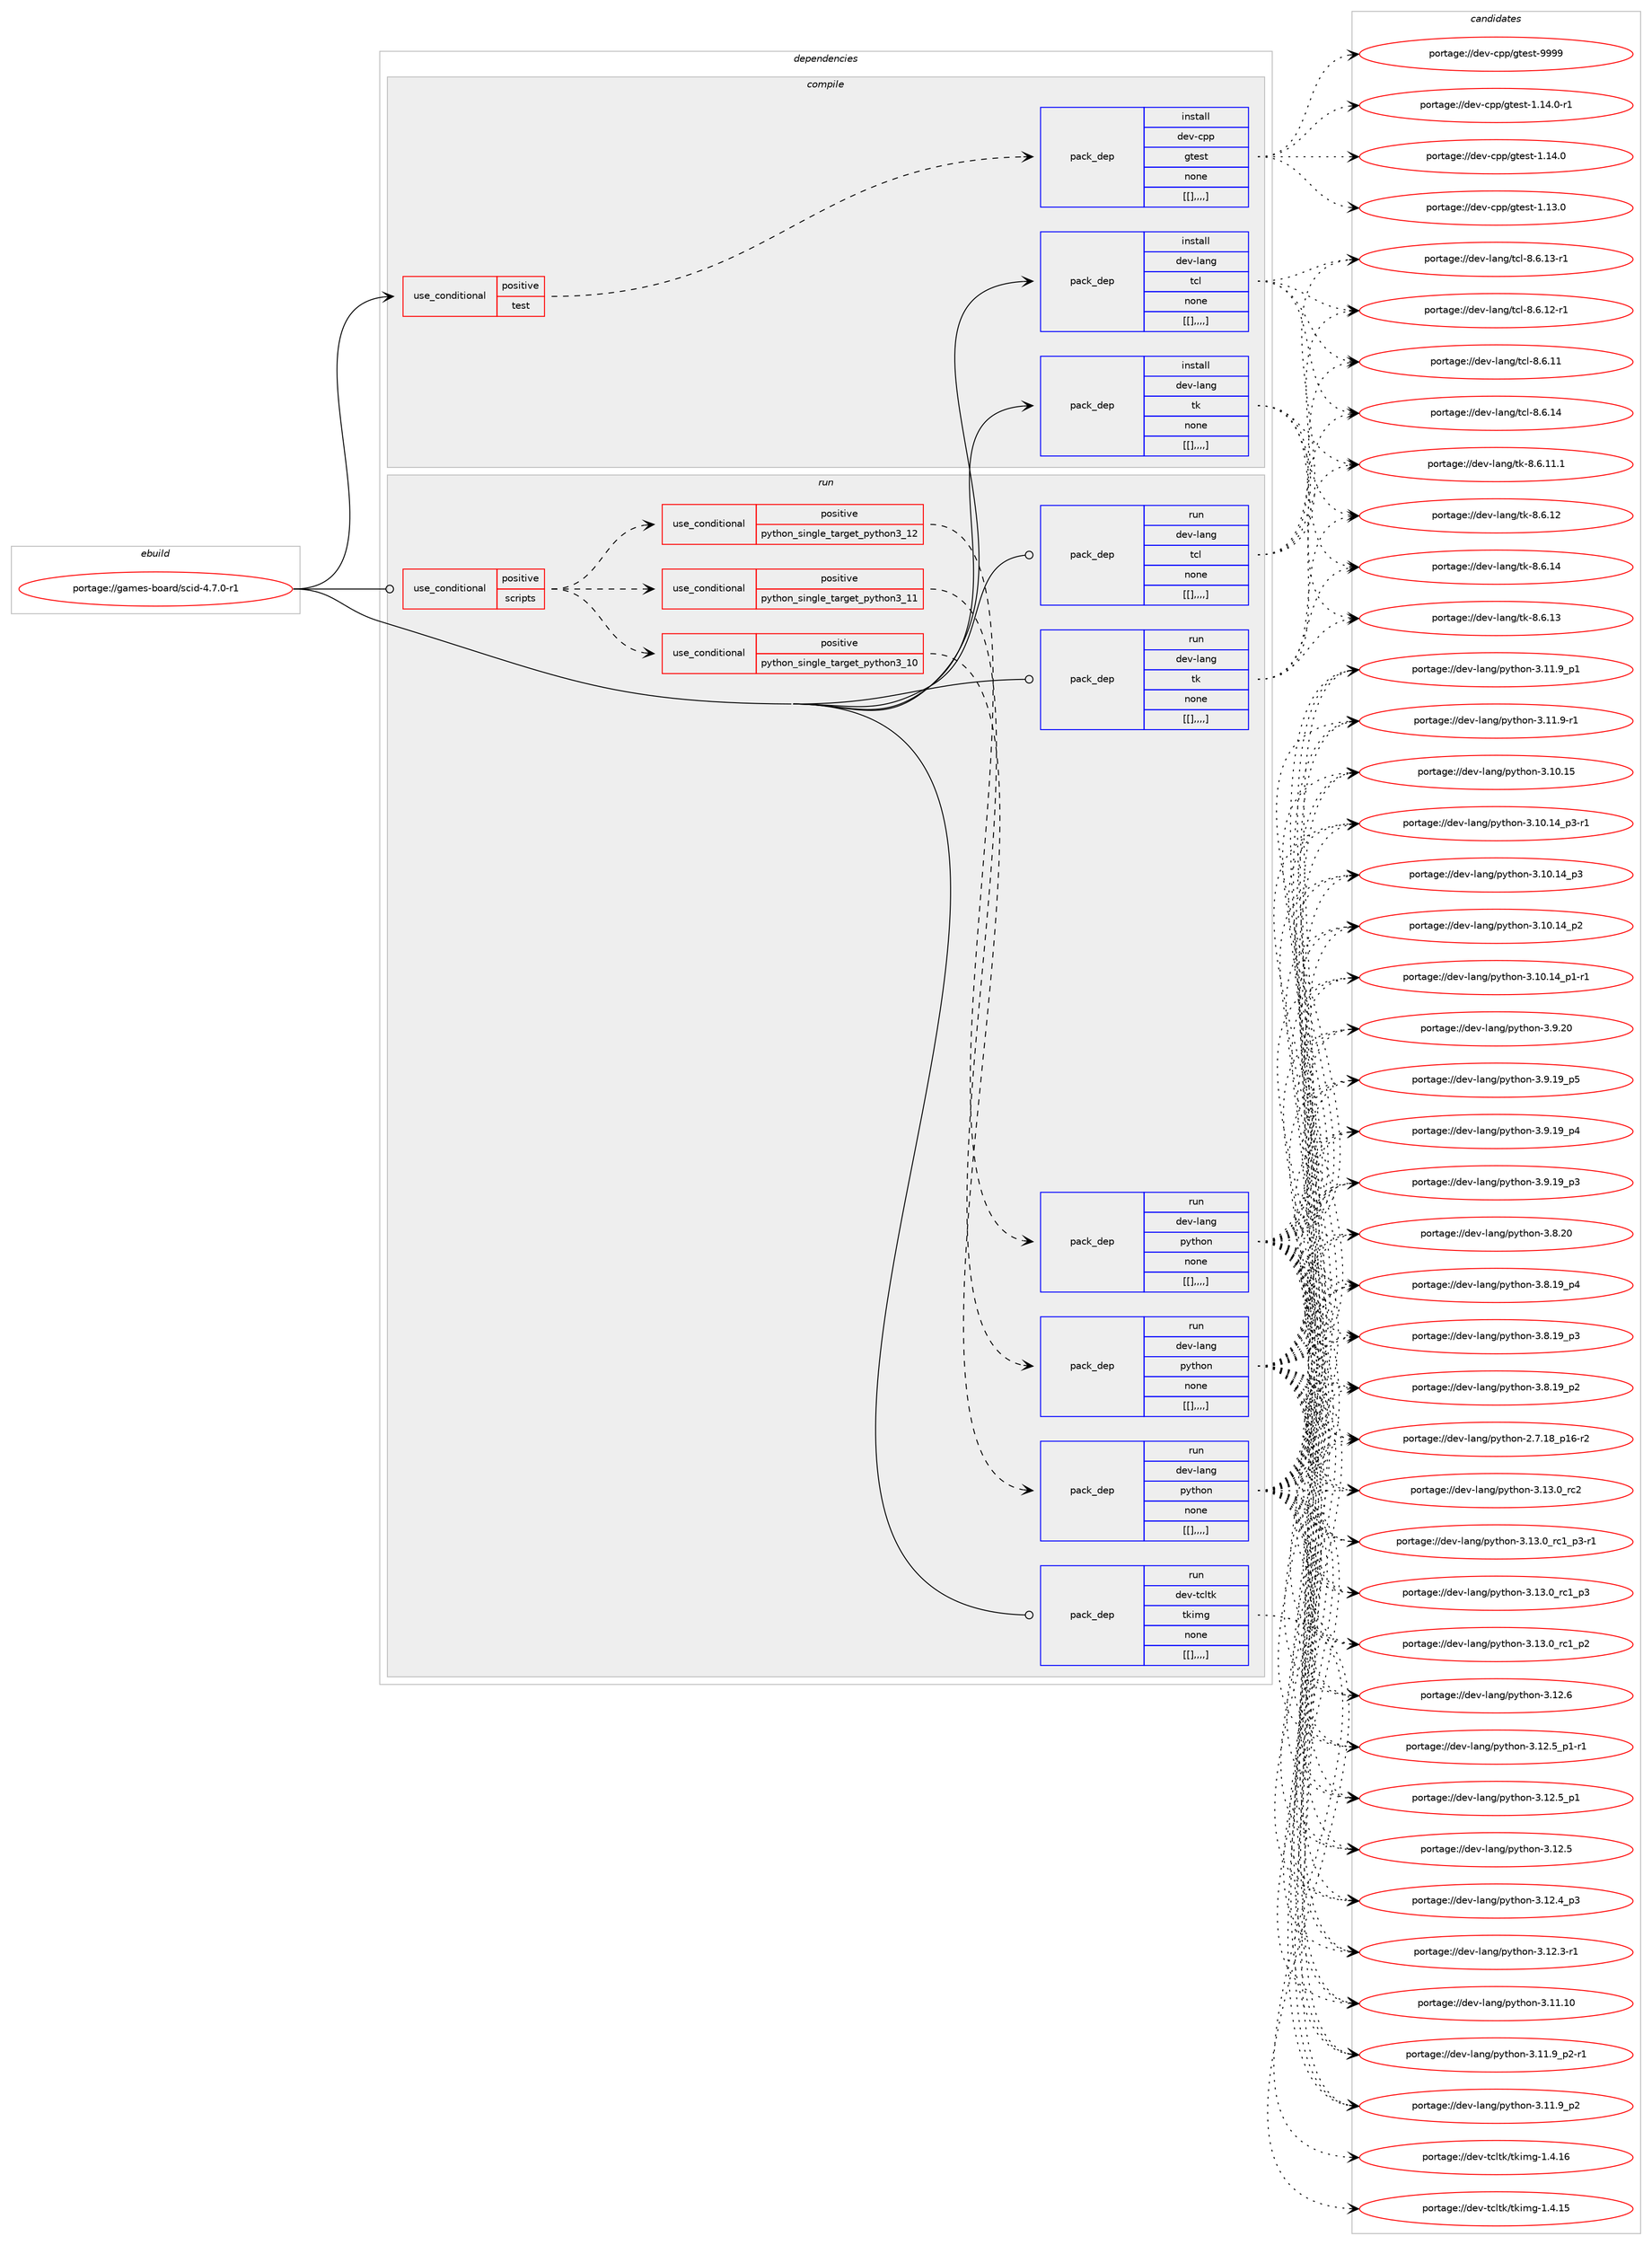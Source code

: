digraph prolog {

# *************
# Graph options
# *************

newrank=true;
concentrate=true;
compound=true;
graph [rankdir=LR,fontname=Helvetica,fontsize=10,ranksep=1.5];#, ranksep=2.5, nodesep=0.2];
edge  [arrowhead=vee];
node  [fontname=Helvetica,fontsize=10];

# **********
# The ebuild
# **********

subgraph cluster_leftcol {
color=gray;
label=<<i>ebuild</i>>;
id [label="portage://games-board/scid-4.7.0-r1", color=red, width=4, href="../games-board/scid-4.7.0-r1.svg"];
}

# ****************
# The dependencies
# ****************

subgraph cluster_midcol {
color=gray;
label=<<i>dependencies</i>>;
subgraph cluster_compile {
fillcolor="#eeeeee";
style=filled;
label=<<i>compile</i>>;
subgraph cond64891 {
dependency230070 [label=<<TABLE BORDER="0" CELLBORDER="1" CELLSPACING="0" CELLPADDING="4"><TR><TD ROWSPAN="3" CELLPADDING="10">use_conditional</TD></TR><TR><TD>positive</TD></TR><TR><TD>test</TD></TR></TABLE>>, shape=none, color=red];
subgraph pack163707 {
dependency230071 [label=<<TABLE BORDER="0" CELLBORDER="1" CELLSPACING="0" CELLPADDING="4" WIDTH="220"><TR><TD ROWSPAN="6" CELLPADDING="30">pack_dep</TD></TR><TR><TD WIDTH="110">install</TD></TR><TR><TD>dev-cpp</TD></TR><TR><TD>gtest</TD></TR><TR><TD>none</TD></TR><TR><TD>[[],,,,]</TD></TR></TABLE>>, shape=none, color=blue];
}
dependency230070:e -> dependency230071:w [weight=20,style="dashed",arrowhead="vee"];
}
id:e -> dependency230070:w [weight=20,style="solid",arrowhead="vee"];
subgraph pack163708 {
dependency230072 [label=<<TABLE BORDER="0" CELLBORDER="1" CELLSPACING="0" CELLPADDING="4" WIDTH="220"><TR><TD ROWSPAN="6" CELLPADDING="30">pack_dep</TD></TR><TR><TD WIDTH="110">install</TD></TR><TR><TD>dev-lang</TD></TR><TR><TD>tcl</TD></TR><TR><TD>none</TD></TR><TR><TD>[[],,,,]</TD></TR></TABLE>>, shape=none, color=blue];
}
id:e -> dependency230072:w [weight=20,style="solid",arrowhead="vee"];
subgraph pack163709 {
dependency230073 [label=<<TABLE BORDER="0" CELLBORDER="1" CELLSPACING="0" CELLPADDING="4" WIDTH="220"><TR><TD ROWSPAN="6" CELLPADDING="30">pack_dep</TD></TR><TR><TD WIDTH="110">install</TD></TR><TR><TD>dev-lang</TD></TR><TR><TD>tk</TD></TR><TR><TD>none</TD></TR><TR><TD>[[],,,,]</TD></TR></TABLE>>, shape=none, color=blue];
}
id:e -> dependency230073:w [weight=20,style="solid",arrowhead="vee"];
}
subgraph cluster_compileandrun {
fillcolor="#eeeeee";
style=filled;
label=<<i>compile and run</i>>;
}
subgraph cluster_run {
fillcolor="#eeeeee";
style=filled;
label=<<i>run</i>>;
subgraph cond64892 {
dependency230074 [label=<<TABLE BORDER="0" CELLBORDER="1" CELLSPACING="0" CELLPADDING="4"><TR><TD ROWSPAN="3" CELLPADDING="10">use_conditional</TD></TR><TR><TD>positive</TD></TR><TR><TD>scripts</TD></TR></TABLE>>, shape=none, color=red];
subgraph cond64893 {
dependency230075 [label=<<TABLE BORDER="0" CELLBORDER="1" CELLSPACING="0" CELLPADDING="4"><TR><TD ROWSPAN="3" CELLPADDING="10">use_conditional</TD></TR><TR><TD>positive</TD></TR><TR><TD>python_single_target_python3_10</TD></TR></TABLE>>, shape=none, color=red];
subgraph pack163710 {
dependency230076 [label=<<TABLE BORDER="0" CELLBORDER="1" CELLSPACING="0" CELLPADDING="4" WIDTH="220"><TR><TD ROWSPAN="6" CELLPADDING="30">pack_dep</TD></TR><TR><TD WIDTH="110">run</TD></TR><TR><TD>dev-lang</TD></TR><TR><TD>python</TD></TR><TR><TD>none</TD></TR><TR><TD>[[],,,,]</TD></TR></TABLE>>, shape=none, color=blue];
}
dependency230075:e -> dependency230076:w [weight=20,style="dashed",arrowhead="vee"];
}
dependency230074:e -> dependency230075:w [weight=20,style="dashed",arrowhead="vee"];
subgraph cond64894 {
dependency230077 [label=<<TABLE BORDER="0" CELLBORDER="1" CELLSPACING="0" CELLPADDING="4"><TR><TD ROWSPAN="3" CELLPADDING="10">use_conditional</TD></TR><TR><TD>positive</TD></TR><TR><TD>python_single_target_python3_11</TD></TR></TABLE>>, shape=none, color=red];
subgraph pack163711 {
dependency230078 [label=<<TABLE BORDER="0" CELLBORDER="1" CELLSPACING="0" CELLPADDING="4" WIDTH="220"><TR><TD ROWSPAN="6" CELLPADDING="30">pack_dep</TD></TR><TR><TD WIDTH="110">run</TD></TR><TR><TD>dev-lang</TD></TR><TR><TD>python</TD></TR><TR><TD>none</TD></TR><TR><TD>[[],,,,]</TD></TR></TABLE>>, shape=none, color=blue];
}
dependency230077:e -> dependency230078:w [weight=20,style="dashed",arrowhead="vee"];
}
dependency230074:e -> dependency230077:w [weight=20,style="dashed",arrowhead="vee"];
subgraph cond64895 {
dependency230079 [label=<<TABLE BORDER="0" CELLBORDER="1" CELLSPACING="0" CELLPADDING="4"><TR><TD ROWSPAN="3" CELLPADDING="10">use_conditional</TD></TR><TR><TD>positive</TD></TR><TR><TD>python_single_target_python3_12</TD></TR></TABLE>>, shape=none, color=red];
subgraph pack163712 {
dependency230080 [label=<<TABLE BORDER="0" CELLBORDER="1" CELLSPACING="0" CELLPADDING="4" WIDTH="220"><TR><TD ROWSPAN="6" CELLPADDING="30">pack_dep</TD></TR><TR><TD WIDTH="110">run</TD></TR><TR><TD>dev-lang</TD></TR><TR><TD>python</TD></TR><TR><TD>none</TD></TR><TR><TD>[[],,,,]</TD></TR></TABLE>>, shape=none, color=blue];
}
dependency230079:e -> dependency230080:w [weight=20,style="dashed",arrowhead="vee"];
}
dependency230074:e -> dependency230079:w [weight=20,style="dashed",arrowhead="vee"];
}
id:e -> dependency230074:w [weight=20,style="solid",arrowhead="odot"];
subgraph pack163713 {
dependency230081 [label=<<TABLE BORDER="0" CELLBORDER="1" CELLSPACING="0" CELLPADDING="4" WIDTH="220"><TR><TD ROWSPAN="6" CELLPADDING="30">pack_dep</TD></TR><TR><TD WIDTH="110">run</TD></TR><TR><TD>dev-lang</TD></TR><TR><TD>tcl</TD></TR><TR><TD>none</TD></TR><TR><TD>[[],,,,]</TD></TR></TABLE>>, shape=none, color=blue];
}
id:e -> dependency230081:w [weight=20,style="solid",arrowhead="odot"];
subgraph pack163714 {
dependency230082 [label=<<TABLE BORDER="0" CELLBORDER="1" CELLSPACING="0" CELLPADDING="4" WIDTH="220"><TR><TD ROWSPAN="6" CELLPADDING="30">pack_dep</TD></TR><TR><TD WIDTH="110">run</TD></TR><TR><TD>dev-lang</TD></TR><TR><TD>tk</TD></TR><TR><TD>none</TD></TR><TR><TD>[[],,,,]</TD></TR></TABLE>>, shape=none, color=blue];
}
id:e -> dependency230082:w [weight=20,style="solid",arrowhead="odot"];
subgraph pack163715 {
dependency230083 [label=<<TABLE BORDER="0" CELLBORDER="1" CELLSPACING="0" CELLPADDING="4" WIDTH="220"><TR><TD ROWSPAN="6" CELLPADDING="30">pack_dep</TD></TR><TR><TD WIDTH="110">run</TD></TR><TR><TD>dev-tcltk</TD></TR><TR><TD>tkimg</TD></TR><TR><TD>none</TD></TR><TR><TD>[[],,,,]</TD></TR></TABLE>>, shape=none, color=blue];
}
id:e -> dependency230083:w [weight=20,style="solid",arrowhead="odot"];
}
}

# **************
# The candidates
# **************

subgraph cluster_choices {
rank=same;
color=gray;
label=<<i>candidates</i>>;

subgraph choice163707 {
color=black;
nodesep=1;
choice1001011184599112112471031161011151164557575757 [label="portage://dev-cpp/gtest-9999", color=red, width=4,href="../dev-cpp/gtest-9999.svg"];
choice100101118459911211247103116101115116454946495246484511449 [label="portage://dev-cpp/gtest-1.14.0-r1", color=red, width=4,href="../dev-cpp/gtest-1.14.0-r1.svg"];
choice10010111845991121124710311610111511645494649524648 [label="portage://dev-cpp/gtest-1.14.0", color=red, width=4,href="../dev-cpp/gtest-1.14.0.svg"];
choice10010111845991121124710311610111511645494649514648 [label="portage://dev-cpp/gtest-1.13.0", color=red, width=4,href="../dev-cpp/gtest-1.13.0.svg"];
dependency230071:e -> choice1001011184599112112471031161011151164557575757:w [style=dotted,weight="100"];
dependency230071:e -> choice100101118459911211247103116101115116454946495246484511449:w [style=dotted,weight="100"];
dependency230071:e -> choice10010111845991121124710311610111511645494649524648:w [style=dotted,weight="100"];
dependency230071:e -> choice10010111845991121124710311610111511645494649514648:w [style=dotted,weight="100"];
}
subgraph choice163708 {
color=black;
nodesep=1;
choice1001011184510897110103471169910845564654464952 [label="portage://dev-lang/tcl-8.6.14", color=red, width=4,href="../dev-lang/tcl-8.6.14.svg"];
choice10010111845108971101034711699108455646544649514511449 [label="portage://dev-lang/tcl-8.6.13-r1", color=red, width=4,href="../dev-lang/tcl-8.6.13-r1.svg"];
choice10010111845108971101034711699108455646544649504511449 [label="portage://dev-lang/tcl-8.6.12-r1", color=red, width=4,href="../dev-lang/tcl-8.6.12-r1.svg"];
choice1001011184510897110103471169910845564654464949 [label="portage://dev-lang/tcl-8.6.11", color=red, width=4,href="../dev-lang/tcl-8.6.11.svg"];
dependency230072:e -> choice1001011184510897110103471169910845564654464952:w [style=dotted,weight="100"];
dependency230072:e -> choice10010111845108971101034711699108455646544649514511449:w [style=dotted,weight="100"];
dependency230072:e -> choice10010111845108971101034711699108455646544649504511449:w [style=dotted,weight="100"];
dependency230072:e -> choice1001011184510897110103471169910845564654464949:w [style=dotted,weight="100"];
}
subgraph choice163709 {
color=black;
nodesep=1;
choice10010111845108971101034711610745564654464952 [label="portage://dev-lang/tk-8.6.14", color=red, width=4,href="../dev-lang/tk-8.6.14.svg"];
choice10010111845108971101034711610745564654464951 [label="portage://dev-lang/tk-8.6.13", color=red, width=4,href="../dev-lang/tk-8.6.13.svg"];
choice10010111845108971101034711610745564654464950 [label="portage://dev-lang/tk-8.6.12", color=red, width=4,href="../dev-lang/tk-8.6.12.svg"];
choice100101118451089711010347116107455646544649494649 [label="portage://dev-lang/tk-8.6.11.1", color=red, width=4,href="../dev-lang/tk-8.6.11.1.svg"];
dependency230073:e -> choice10010111845108971101034711610745564654464952:w [style=dotted,weight="100"];
dependency230073:e -> choice10010111845108971101034711610745564654464951:w [style=dotted,weight="100"];
dependency230073:e -> choice10010111845108971101034711610745564654464950:w [style=dotted,weight="100"];
dependency230073:e -> choice100101118451089711010347116107455646544649494649:w [style=dotted,weight="100"];
}
subgraph choice163710 {
color=black;
nodesep=1;
choice10010111845108971101034711212111610411111045514649514648951149950 [label="portage://dev-lang/python-3.13.0_rc2", color=red, width=4,href="../dev-lang/python-3.13.0_rc2.svg"];
choice1001011184510897110103471121211161041111104551464951464895114994995112514511449 [label="portage://dev-lang/python-3.13.0_rc1_p3-r1", color=red, width=4,href="../dev-lang/python-3.13.0_rc1_p3-r1.svg"];
choice100101118451089711010347112121116104111110455146495146489511499499511251 [label="portage://dev-lang/python-3.13.0_rc1_p3", color=red, width=4,href="../dev-lang/python-3.13.0_rc1_p3.svg"];
choice100101118451089711010347112121116104111110455146495146489511499499511250 [label="portage://dev-lang/python-3.13.0_rc1_p2", color=red, width=4,href="../dev-lang/python-3.13.0_rc1_p2.svg"];
choice10010111845108971101034711212111610411111045514649504654 [label="portage://dev-lang/python-3.12.6", color=red, width=4,href="../dev-lang/python-3.12.6.svg"];
choice1001011184510897110103471121211161041111104551464950465395112494511449 [label="portage://dev-lang/python-3.12.5_p1-r1", color=red, width=4,href="../dev-lang/python-3.12.5_p1-r1.svg"];
choice100101118451089711010347112121116104111110455146495046539511249 [label="portage://dev-lang/python-3.12.5_p1", color=red, width=4,href="../dev-lang/python-3.12.5_p1.svg"];
choice10010111845108971101034711212111610411111045514649504653 [label="portage://dev-lang/python-3.12.5", color=red, width=4,href="../dev-lang/python-3.12.5.svg"];
choice100101118451089711010347112121116104111110455146495046529511251 [label="portage://dev-lang/python-3.12.4_p3", color=red, width=4,href="../dev-lang/python-3.12.4_p3.svg"];
choice100101118451089711010347112121116104111110455146495046514511449 [label="portage://dev-lang/python-3.12.3-r1", color=red, width=4,href="../dev-lang/python-3.12.3-r1.svg"];
choice1001011184510897110103471121211161041111104551464949464948 [label="portage://dev-lang/python-3.11.10", color=red, width=4,href="../dev-lang/python-3.11.10.svg"];
choice1001011184510897110103471121211161041111104551464949465795112504511449 [label="portage://dev-lang/python-3.11.9_p2-r1", color=red, width=4,href="../dev-lang/python-3.11.9_p2-r1.svg"];
choice100101118451089711010347112121116104111110455146494946579511250 [label="portage://dev-lang/python-3.11.9_p2", color=red, width=4,href="../dev-lang/python-3.11.9_p2.svg"];
choice100101118451089711010347112121116104111110455146494946579511249 [label="portage://dev-lang/python-3.11.9_p1", color=red, width=4,href="../dev-lang/python-3.11.9_p1.svg"];
choice100101118451089711010347112121116104111110455146494946574511449 [label="portage://dev-lang/python-3.11.9-r1", color=red, width=4,href="../dev-lang/python-3.11.9-r1.svg"];
choice1001011184510897110103471121211161041111104551464948464953 [label="portage://dev-lang/python-3.10.15", color=red, width=4,href="../dev-lang/python-3.10.15.svg"];
choice100101118451089711010347112121116104111110455146494846495295112514511449 [label="portage://dev-lang/python-3.10.14_p3-r1", color=red, width=4,href="../dev-lang/python-3.10.14_p3-r1.svg"];
choice10010111845108971101034711212111610411111045514649484649529511251 [label="portage://dev-lang/python-3.10.14_p3", color=red, width=4,href="../dev-lang/python-3.10.14_p3.svg"];
choice10010111845108971101034711212111610411111045514649484649529511250 [label="portage://dev-lang/python-3.10.14_p2", color=red, width=4,href="../dev-lang/python-3.10.14_p2.svg"];
choice100101118451089711010347112121116104111110455146494846495295112494511449 [label="portage://dev-lang/python-3.10.14_p1-r1", color=red, width=4,href="../dev-lang/python-3.10.14_p1-r1.svg"];
choice10010111845108971101034711212111610411111045514657465048 [label="portage://dev-lang/python-3.9.20", color=red, width=4,href="../dev-lang/python-3.9.20.svg"];
choice100101118451089711010347112121116104111110455146574649579511253 [label="portage://dev-lang/python-3.9.19_p5", color=red, width=4,href="../dev-lang/python-3.9.19_p5.svg"];
choice100101118451089711010347112121116104111110455146574649579511252 [label="portage://dev-lang/python-3.9.19_p4", color=red, width=4,href="../dev-lang/python-3.9.19_p4.svg"];
choice100101118451089711010347112121116104111110455146574649579511251 [label="portage://dev-lang/python-3.9.19_p3", color=red, width=4,href="../dev-lang/python-3.9.19_p3.svg"];
choice10010111845108971101034711212111610411111045514656465048 [label="portage://dev-lang/python-3.8.20", color=red, width=4,href="../dev-lang/python-3.8.20.svg"];
choice100101118451089711010347112121116104111110455146564649579511252 [label="portage://dev-lang/python-3.8.19_p4", color=red, width=4,href="../dev-lang/python-3.8.19_p4.svg"];
choice100101118451089711010347112121116104111110455146564649579511251 [label="portage://dev-lang/python-3.8.19_p3", color=red, width=4,href="../dev-lang/python-3.8.19_p3.svg"];
choice100101118451089711010347112121116104111110455146564649579511250 [label="portage://dev-lang/python-3.8.19_p2", color=red, width=4,href="../dev-lang/python-3.8.19_p2.svg"];
choice100101118451089711010347112121116104111110455046554649569511249544511450 [label="portage://dev-lang/python-2.7.18_p16-r2", color=red, width=4,href="../dev-lang/python-2.7.18_p16-r2.svg"];
dependency230076:e -> choice10010111845108971101034711212111610411111045514649514648951149950:w [style=dotted,weight="100"];
dependency230076:e -> choice1001011184510897110103471121211161041111104551464951464895114994995112514511449:w [style=dotted,weight="100"];
dependency230076:e -> choice100101118451089711010347112121116104111110455146495146489511499499511251:w [style=dotted,weight="100"];
dependency230076:e -> choice100101118451089711010347112121116104111110455146495146489511499499511250:w [style=dotted,weight="100"];
dependency230076:e -> choice10010111845108971101034711212111610411111045514649504654:w [style=dotted,weight="100"];
dependency230076:e -> choice1001011184510897110103471121211161041111104551464950465395112494511449:w [style=dotted,weight="100"];
dependency230076:e -> choice100101118451089711010347112121116104111110455146495046539511249:w [style=dotted,weight="100"];
dependency230076:e -> choice10010111845108971101034711212111610411111045514649504653:w [style=dotted,weight="100"];
dependency230076:e -> choice100101118451089711010347112121116104111110455146495046529511251:w [style=dotted,weight="100"];
dependency230076:e -> choice100101118451089711010347112121116104111110455146495046514511449:w [style=dotted,weight="100"];
dependency230076:e -> choice1001011184510897110103471121211161041111104551464949464948:w [style=dotted,weight="100"];
dependency230076:e -> choice1001011184510897110103471121211161041111104551464949465795112504511449:w [style=dotted,weight="100"];
dependency230076:e -> choice100101118451089711010347112121116104111110455146494946579511250:w [style=dotted,weight="100"];
dependency230076:e -> choice100101118451089711010347112121116104111110455146494946579511249:w [style=dotted,weight="100"];
dependency230076:e -> choice100101118451089711010347112121116104111110455146494946574511449:w [style=dotted,weight="100"];
dependency230076:e -> choice1001011184510897110103471121211161041111104551464948464953:w [style=dotted,weight="100"];
dependency230076:e -> choice100101118451089711010347112121116104111110455146494846495295112514511449:w [style=dotted,weight="100"];
dependency230076:e -> choice10010111845108971101034711212111610411111045514649484649529511251:w [style=dotted,weight="100"];
dependency230076:e -> choice10010111845108971101034711212111610411111045514649484649529511250:w [style=dotted,weight="100"];
dependency230076:e -> choice100101118451089711010347112121116104111110455146494846495295112494511449:w [style=dotted,weight="100"];
dependency230076:e -> choice10010111845108971101034711212111610411111045514657465048:w [style=dotted,weight="100"];
dependency230076:e -> choice100101118451089711010347112121116104111110455146574649579511253:w [style=dotted,weight="100"];
dependency230076:e -> choice100101118451089711010347112121116104111110455146574649579511252:w [style=dotted,weight="100"];
dependency230076:e -> choice100101118451089711010347112121116104111110455146574649579511251:w [style=dotted,weight="100"];
dependency230076:e -> choice10010111845108971101034711212111610411111045514656465048:w [style=dotted,weight="100"];
dependency230076:e -> choice100101118451089711010347112121116104111110455146564649579511252:w [style=dotted,weight="100"];
dependency230076:e -> choice100101118451089711010347112121116104111110455146564649579511251:w [style=dotted,weight="100"];
dependency230076:e -> choice100101118451089711010347112121116104111110455146564649579511250:w [style=dotted,weight="100"];
dependency230076:e -> choice100101118451089711010347112121116104111110455046554649569511249544511450:w [style=dotted,weight="100"];
}
subgraph choice163711 {
color=black;
nodesep=1;
choice10010111845108971101034711212111610411111045514649514648951149950 [label="portage://dev-lang/python-3.13.0_rc2", color=red, width=4,href="../dev-lang/python-3.13.0_rc2.svg"];
choice1001011184510897110103471121211161041111104551464951464895114994995112514511449 [label="portage://dev-lang/python-3.13.0_rc1_p3-r1", color=red, width=4,href="../dev-lang/python-3.13.0_rc1_p3-r1.svg"];
choice100101118451089711010347112121116104111110455146495146489511499499511251 [label="portage://dev-lang/python-3.13.0_rc1_p3", color=red, width=4,href="../dev-lang/python-3.13.0_rc1_p3.svg"];
choice100101118451089711010347112121116104111110455146495146489511499499511250 [label="portage://dev-lang/python-3.13.0_rc1_p2", color=red, width=4,href="../dev-lang/python-3.13.0_rc1_p2.svg"];
choice10010111845108971101034711212111610411111045514649504654 [label="portage://dev-lang/python-3.12.6", color=red, width=4,href="../dev-lang/python-3.12.6.svg"];
choice1001011184510897110103471121211161041111104551464950465395112494511449 [label="portage://dev-lang/python-3.12.5_p1-r1", color=red, width=4,href="../dev-lang/python-3.12.5_p1-r1.svg"];
choice100101118451089711010347112121116104111110455146495046539511249 [label="portage://dev-lang/python-3.12.5_p1", color=red, width=4,href="../dev-lang/python-3.12.5_p1.svg"];
choice10010111845108971101034711212111610411111045514649504653 [label="portage://dev-lang/python-3.12.5", color=red, width=4,href="../dev-lang/python-3.12.5.svg"];
choice100101118451089711010347112121116104111110455146495046529511251 [label="portage://dev-lang/python-3.12.4_p3", color=red, width=4,href="../dev-lang/python-3.12.4_p3.svg"];
choice100101118451089711010347112121116104111110455146495046514511449 [label="portage://dev-lang/python-3.12.3-r1", color=red, width=4,href="../dev-lang/python-3.12.3-r1.svg"];
choice1001011184510897110103471121211161041111104551464949464948 [label="portage://dev-lang/python-3.11.10", color=red, width=4,href="../dev-lang/python-3.11.10.svg"];
choice1001011184510897110103471121211161041111104551464949465795112504511449 [label="portage://dev-lang/python-3.11.9_p2-r1", color=red, width=4,href="../dev-lang/python-3.11.9_p2-r1.svg"];
choice100101118451089711010347112121116104111110455146494946579511250 [label="portage://dev-lang/python-3.11.9_p2", color=red, width=4,href="../dev-lang/python-3.11.9_p2.svg"];
choice100101118451089711010347112121116104111110455146494946579511249 [label="portage://dev-lang/python-3.11.9_p1", color=red, width=4,href="../dev-lang/python-3.11.9_p1.svg"];
choice100101118451089711010347112121116104111110455146494946574511449 [label="portage://dev-lang/python-3.11.9-r1", color=red, width=4,href="../dev-lang/python-3.11.9-r1.svg"];
choice1001011184510897110103471121211161041111104551464948464953 [label="portage://dev-lang/python-3.10.15", color=red, width=4,href="../dev-lang/python-3.10.15.svg"];
choice100101118451089711010347112121116104111110455146494846495295112514511449 [label="portage://dev-lang/python-3.10.14_p3-r1", color=red, width=4,href="../dev-lang/python-3.10.14_p3-r1.svg"];
choice10010111845108971101034711212111610411111045514649484649529511251 [label="portage://dev-lang/python-3.10.14_p3", color=red, width=4,href="../dev-lang/python-3.10.14_p3.svg"];
choice10010111845108971101034711212111610411111045514649484649529511250 [label="portage://dev-lang/python-3.10.14_p2", color=red, width=4,href="../dev-lang/python-3.10.14_p2.svg"];
choice100101118451089711010347112121116104111110455146494846495295112494511449 [label="portage://dev-lang/python-3.10.14_p1-r1", color=red, width=4,href="../dev-lang/python-3.10.14_p1-r1.svg"];
choice10010111845108971101034711212111610411111045514657465048 [label="portage://dev-lang/python-3.9.20", color=red, width=4,href="../dev-lang/python-3.9.20.svg"];
choice100101118451089711010347112121116104111110455146574649579511253 [label="portage://dev-lang/python-3.9.19_p5", color=red, width=4,href="../dev-lang/python-3.9.19_p5.svg"];
choice100101118451089711010347112121116104111110455146574649579511252 [label="portage://dev-lang/python-3.9.19_p4", color=red, width=4,href="../dev-lang/python-3.9.19_p4.svg"];
choice100101118451089711010347112121116104111110455146574649579511251 [label="portage://dev-lang/python-3.9.19_p3", color=red, width=4,href="../dev-lang/python-3.9.19_p3.svg"];
choice10010111845108971101034711212111610411111045514656465048 [label="portage://dev-lang/python-3.8.20", color=red, width=4,href="../dev-lang/python-3.8.20.svg"];
choice100101118451089711010347112121116104111110455146564649579511252 [label="portage://dev-lang/python-3.8.19_p4", color=red, width=4,href="../dev-lang/python-3.8.19_p4.svg"];
choice100101118451089711010347112121116104111110455146564649579511251 [label="portage://dev-lang/python-3.8.19_p3", color=red, width=4,href="../dev-lang/python-3.8.19_p3.svg"];
choice100101118451089711010347112121116104111110455146564649579511250 [label="portage://dev-lang/python-3.8.19_p2", color=red, width=4,href="../dev-lang/python-3.8.19_p2.svg"];
choice100101118451089711010347112121116104111110455046554649569511249544511450 [label="portage://dev-lang/python-2.7.18_p16-r2", color=red, width=4,href="../dev-lang/python-2.7.18_p16-r2.svg"];
dependency230078:e -> choice10010111845108971101034711212111610411111045514649514648951149950:w [style=dotted,weight="100"];
dependency230078:e -> choice1001011184510897110103471121211161041111104551464951464895114994995112514511449:w [style=dotted,weight="100"];
dependency230078:e -> choice100101118451089711010347112121116104111110455146495146489511499499511251:w [style=dotted,weight="100"];
dependency230078:e -> choice100101118451089711010347112121116104111110455146495146489511499499511250:w [style=dotted,weight="100"];
dependency230078:e -> choice10010111845108971101034711212111610411111045514649504654:w [style=dotted,weight="100"];
dependency230078:e -> choice1001011184510897110103471121211161041111104551464950465395112494511449:w [style=dotted,weight="100"];
dependency230078:e -> choice100101118451089711010347112121116104111110455146495046539511249:w [style=dotted,weight="100"];
dependency230078:e -> choice10010111845108971101034711212111610411111045514649504653:w [style=dotted,weight="100"];
dependency230078:e -> choice100101118451089711010347112121116104111110455146495046529511251:w [style=dotted,weight="100"];
dependency230078:e -> choice100101118451089711010347112121116104111110455146495046514511449:w [style=dotted,weight="100"];
dependency230078:e -> choice1001011184510897110103471121211161041111104551464949464948:w [style=dotted,weight="100"];
dependency230078:e -> choice1001011184510897110103471121211161041111104551464949465795112504511449:w [style=dotted,weight="100"];
dependency230078:e -> choice100101118451089711010347112121116104111110455146494946579511250:w [style=dotted,weight="100"];
dependency230078:e -> choice100101118451089711010347112121116104111110455146494946579511249:w [style=dotted,weight="100"];
dependency230078:e -> choice100101118451089711010347112121116104111110455146494946574511449:w [style=dotted,weight="100"];
dependency230078:e -> choice1001011184510897110103471121211161041111104551464948464953:w [style=dotted,weight="100"];
dependency230078:e -> choice100101118451089711010347112121116104111110455146494846495295112514511449:w [style=dotted,weight="100"];
dependency230078:e -> choice10010111845108971101034711212111610411111045514649484649529511251:w [style=dotted,weight="100"];
dependency230078:e -> choice10010111845108971101034711212111610411111045514649484649529511250:w [style=dotted,weight="100"];
dependency230078:e -> choice100101118451089711010347112121116104111110455146494846495295112494511449:w [style=dotted,weight="100"];
dependency230078:e -> choice10010111845108971101034711212111610411111045514657465048:w [style=dotted,weight="100"];
dependency230078:e -> choice100101118451089711010347112121116104111110455146574649579511253:w [style=dotted,weight="100"];
dependency230078:e -> choice100101118451089711010347112121116104111110455146574649579511252:w [style=dotted,weight="100"];
dependency230078:e -> choice100101118451089711010347112121116104111110455146574649579511251:w [style=dotted,weight="100"];
dependency230078:e -> choice10010111845108971101034711212111610411111045514656465048:w [style=dotted,weight="100"];
dependency230078:e -> choice100101118451089711010347112121116104111110455146564649579511252:w [style=dotted,weight="100"];
dependency230078:e -> choice100101118451089711010347112121116104111110455146564649579511251:w [style=dotted,weight="100"];
dependency230078:e -> choice100101118451089711010347112121116104111110455146564649579511250:w [style=dotted,weight="100"];
dependency230078:e -> choice100101118451089711010347112121116104111110455046554649569511249544511450:w [style=dotted,weight="100"];
}
subgraph choice163712 {
color=black;
nodesep=1;
choice10010111845108971101034711212111610411111045514649514648951149950 [label="portage://dev-lang/python-3.13.0_rc2", color=red, width=4,href="../dev-lang/python-3.13.0_rc2.svg"];
choice1001011184510897110103471121211161041111104551464951464895114994995112514511449 [label="portage://dev-lang/python-3.13.0_rc1_p3-r1", color=red, width=4,href="../dev-lang/python-3.13.0_rc1_p3-r1.svg"];
choice100101118451089711010347112121116104111110455146495146489511499499511251 [label="portage://dev-lang/python-3.13.0_rc1_p3", color=red, width=4,href="../dev-lang/python-3.13.0_rc1_p3.svg"];
choice100101118451089711010347112121116104111110455146495146489511499499511250 [label="portage://dev-lang/python-3.13.0_rc1_p2", color=red, width=4,href="../dev-lang/python-3.13.0_rc1_p2.svg"];
choice10010111845108971101034711212111610411111045514649504654 [label="portage://dev-lang/python-3.12.6", color=red, width=4,href="../dev-lang/python-3.12.6.svg"];
choice1001011184510897110103471121211161041111104551464950465395112494511449 [label="portage://dev-lang/python-3.12.5_p1-r1", color=red, width=4,href="../dev-lang/python-3.12.5_p1-r1.svg"];
choice100101118451089711010347112121116104111110455146495046539511249 [label="portage://dev-lang/python-3.12.5_p1", color=red, width=4,href="../dev-lang/python-3.12.5_p1.svg"];
choice10010111845108971101034711212111610411111045514649504653 [label="portage://dev-lang/python-3.12.5", color=red, width=4,href="../dev-lang/python-3.12.5.svg"];
choice100101118451089711010347112121116104111110455146495046529511251 [label="portage://dev-lang/python-3.12.4_p3", color=red, width=4,href="../dev-lang/python-3.12.4_p3.svg"];
choice100101118451089711010347112121116104111110455146495046514511449 [label="portage://dev-lang/python-3.12.3-r1", color=red, width=4,href="../dev-lang/python-3.12.3-r1.svg"];
choice1001011184510897110103471121211161041111104551464949464948 [label="portage://dev-lang/python-3.11.10", color=red, width=4,href="../dev-lang/python-3.11.10.svg"];
choice1001011184510897110103471121211161041111104551464949465795112504511449 [label="portage://dev-lang/python-3.11.9_p2-r1", color=red, width=4,href="../dev-lang/python-3.11.9_p2-r1.svg"];
choice100101118451089711010347112121116104111110455146494946579511250 [label="portage://dev-lang/python-3.11.9_p2", color=red, width=4,href="../dev-lang/python-3.11.9_p2.svg"];
choice100101118451089711010347112121116104111110455146494946579511249 [label="portage://dev-lang/python-3.11.9_p1", color=red, width=4,href="../dev-lang/python-3.11.9_p1.svg"];
choice100101118451089711010347112121116104111110455146494946574511449 [label="portage://dev-lang/python-3.11.9-r1", color=red, width=4,href="../dev-lang/python-3.11.9-r1.svg"];
choice1001011184510897110103471121211161041111104551464948464953 [label="portage://dev-lang/python-3.10.15", color=red, width=4,href="../dev-lang/python-3.10.15.svg"];
choice100101118451089711010347112121116104111110455146494846495295112514511449 [label="portage://dev-lang/python-3.10.14_p3-r1", color=red, width=4,href="../dev-lang/python-3.10.14_p3-r1.svg"];
choice10010111845108971101034711212111610411111045514649484649529511251 [label="portage://dev-lang/python-3.10.14_p3", color=red, width=4,href="../dev-lang/python-3.10.14_p3.svg"];
choice10010111845108971101034711212111610411111045514649484649529511250 [label="portage://dev-lang/python-3.10.14_p2", color=red, width=4,href="../dev-lang/python-3.10.14_p2.svg"];
choice100101118451089711010347112121116104111110455146494846495295112494511449 [label="portage://dev-lang/python-3.10.14_p1-r1", color=red, width=4,href="../dev-lang/python-3.10.14_p1-r1.svg"];
choice10010111845108971101034711212111610411111045514657465048 [label="portage://dev-lang/python-3.9.20", color=red, width=4,href="../dev-lang/python-3.9.20.svg"];
choice100101118451089711010347112121116104111110455146574649579511253 [label="portage://dev-lang/python-3.9.19_p5", color=red, width=4,href="../dev-lang/python-3.9.19_p5.svg"];
choice100101118451089711010347112121116104111110455146574649579511252 [label="portage://dev-lang/python-3.9.19_p4", color=red, width=4,href="../dev-lang/python-3.9.19_p4.svg"];
choice100101118451089711010347112121116104111110455146574649579511251 [label="portage://dev-lang/python-3.9.19_p3", color=red, width=4,href="../dev-lang/python-3.9.19_p3.svg"];
choice10010111845108971101034711212111610411111045514656465048 [label="portage://dev-lang/python-3.8.20", color=red, width=4,href="../dev-lang/python-3.8.20.svg"];
choice100101118451089711010347112121116104111110455146564649579511252 [label="portage://dev-lang/python-3.8.19_p4", color=red, width=4,href="../dev-lang/python-3.8.19_p4.svg"];
choice100101118451089711010347112121116104111110455146564649579511251 [label="portage://dev-lang/python-3.8.19_p3", color=red, width=4,href="../dev-lang/python-3.8.19_p3.svg"];
choice100101118451089711010347112121116104111110455146564649579511250 [label="portage://dev-lang/python-3.8.19_p2", color=red, width=4,href="../dev-lang/python-3.8.19_p2.svg"];
choice100101118451089711010347112121116104111110455046554649569511249544511450 [label="portage://dev-lang/python-2.7.18_p16-r2", color=red, width=4,href="../dev-lang/python-2.7.18_p16-r2.svg"];
dependency230080:e -> choice10010111845108971101034711212111610411111045514649514648951149950:w [style=dotted,weight="100"];
dependency230080:e -> choice1001011184510897110103471121211161041111104551464951464895114994995112514511449:w [style=dotted,weight="100"];
dependency230080:e -> choice100101118451089711010347112121116104111110455146495146489511499499511251:w [style=dotted,weight="100"];
dependency230080:e -> choice100101118451089711010347112121116104111110455146495146489511499499511250:w [style=dotted,weight="100"];
dependency230080:e -> choice10010111845108971101034711212111610411111045514649504654:w [style=dotted,weight="100"];
dependency230080:e -> choice1001011184510897110103471121211161041111104551464950465395112494511449:w [style=dotted,weight="100"];
dependency230080:e -> choice100101118451089711010347112121116104111110455146495046539511249:w [style=dotted,weight="100"];
dependency230080:e -> choice10010111845108971101034711212111610411111045514649504653:w [style=dotted,weight="100"];
dependency230080:e -> choice100101118451089711010347112121116104111110455146495046529511251:w [style=dotted,weight="100"];
dependency230080:e -> choice100101118451089711010347112121116104111110455146495046514511449:w [style=dotted,weight="100"];
dependency230080:e -> choice1001011184510897110103471121211161041111104551464949464948:w [style=dotted,weight="100"];
dependency230080:e -> choice1001011184510897110103471121211161041111104551464949465795112504511449:w [style=dotted,weight="100"];
dependency230080:e -> choice100101118451089711010347112121116104111110455146494946579511250:w [style=dotted,weight="100"];
dependency230080:e -> choice100101118451089711010347112121116104111110455146494946579511249:w [style=dotted,weight="100"];
dependency230080:e -> choice100101118451089711010347112121116104111110455146494946574511449:w [style=dotted,weight="100"];
dependency230080:e -> choice1001011184510897110103471121211161041111104551464948464953:w [style=dotted,weight="100"];
dependency230080:e -> choice100101118451089711010347112121116104111110455146494846495295112514511449:w [style=dotted,weight="100"];
dependency230080:e -> choice10010111845108971101034711212111610411111045514649484649529511251:w [style=dotted,weight="100"];
dependency230080:e -> choice10010111845108971101034711212111610411111045514649484649529511250:w [style=dotted,weight="100"];
dependency230080:e -> choice100101118451089711010347112121116104111110455146494846495295112494511449:w [style=dotted,weight="100"];
dependency230080:e -> choice10010111845108971101034711212111610411111045514657465048:w [style=dotted,weight="100"];
dependency230080:e -> choice100101118451089711010347112121116104111110455146574649579511253:w [style=dotted,weight="100"];
dependency230080:e -> choice100101118451089711010347112121116104111110455146574649579511252:w [style=dotted,weight="100"];
dependency230080:e -> choice100101118451089711010347112121116104111110455146574649579511251:w [style=dotted,weight="100"];
dependency230080:e -> choice10010111845108971101034711212111610411111045514656465048:w [style=dotted,weight="100"];
dependency230080:e -> choice100101118451089711010347112121116104111110455146564649579511252:w [style=dotted,weight="100"];
dependency230080:e -> choice100101118451089711010347112121116104111110455146564649579511251:w [style=dotted,weight="100"];
dependency230080:e -> choice100101118451089711010347112121116104111110455146564649579511250:w [style=dotted,weight="100"];
dependency230080:e -> choice100101118451089711010347112121116104111110455046554649569511249544511450:w [style=dotted,weight="100"];
}
subgraph choice163713 {
color=black;
nodesep=1;
choice1001011184510897110103471169910845564654464952 [label="portage://dev-lang/tcl-8.6.14", color=red, width=4,href="../dev-lang/tcl-8.6.14.svg"];
choice10010111845108971101034711699108455646544649514511449 [label="portage://dev-lang/tcl-8.6.13-r1", color=red, width=4,href="../dev-lang/tcl-8.6.13-r1.svg"];
choice10010111845108971101034711699108455646544649504511449 [label="portage://dev-lang/tcl-8.6.12-r1", color=red, width=4,href="../dev-lang/tcl-8.6.12-r1.svg"];
choice1001011184510897110103471169910845564654464949 [label="portage://dev-lang/tcl-8.6.11", color=red, width=4,href="../dev-lang/tcl-8.6.11.svg"];
dependency230081:e -> choice1001011184510897110103471169910845564654464952:w [style=dotted,weight="100"];
dependency230081:e -> choice10010111845108971101034711699108455646544649514511449:w [style=dotted,weight="100"];
dependency230081:e -> choice10010111845108971101034711699108455646544649504511449:w [style=dotted,weight="100"];
dependency230081:e -> choice1001011184510897110103471169910845564654464949:w [style=dotted,weight="100"];
}
subgraph choice163714 {
color=black;
nodesep=1;
choice10010111845108971101034711610745564654464952 [label="portage://dev-lang/tk-8.6.14", color=red, width=4,href="../dev-lang/tk-8.6.14.svg"];
choice10010111845108971101034711610745564654464951 [label="portage://dev-lang/tk-8.6.13", color=red, width=4,href="../dev-lang/tk-8.6.13.svg"];
choice10010111845108971101034711610745564654464950 [label="portage://dev-lang/tk-8.6.12", color=red, width=4,href="../dev-lang/tk-8.6.12.svg"];
choice100101118451089711010347116107455646544649494649 [label="portage://dev-lang/tk-8.6.11.1", color=red, width=4,href="../dev-lang/tk-8.6.11.1.svg"];
dependency230082:e -> choice10010111845108971101034711610745564654464952:w [style=dotted,weight="100"];
dependency230082:e -> choice10010111845108971101034711610745564654464951:w [style=dotted,weight="100"];
dependency230082:e -> choice10010111845108971101034711610745564654464950:w [style=dotted,weight="100"];
dependency230082:e -> choice100101118451089711010347116107455646544649494649:w [style=dotted,weight="100"];
}
subgraph choice163715 {
color=black;
nodesep=1;
choice10010111845116991081161074711610710510910345494652464954 [label="portage://dev-tcltk/tkimg-1.4.16", color=red, width=4,href="../dev-tcltk/tkimg-1.4.16.svg"];
choice10010111845116991081161074711610710510910345494652464953 [label="portage://dev-tcltk/tkimg-1.4.15", color=red, width=4,href="../dev-tcltk/tkimg-1.4.15.svg"];
dependency230083:e -> choice10010111845116991081161074711610710510910345494652464954:w [style=dotted,weight="100"];
dependency230083:e -> choice10010111845116991081161074711610710510910345494652464953:w [style=dotted,weight="100"];
}
}

}
